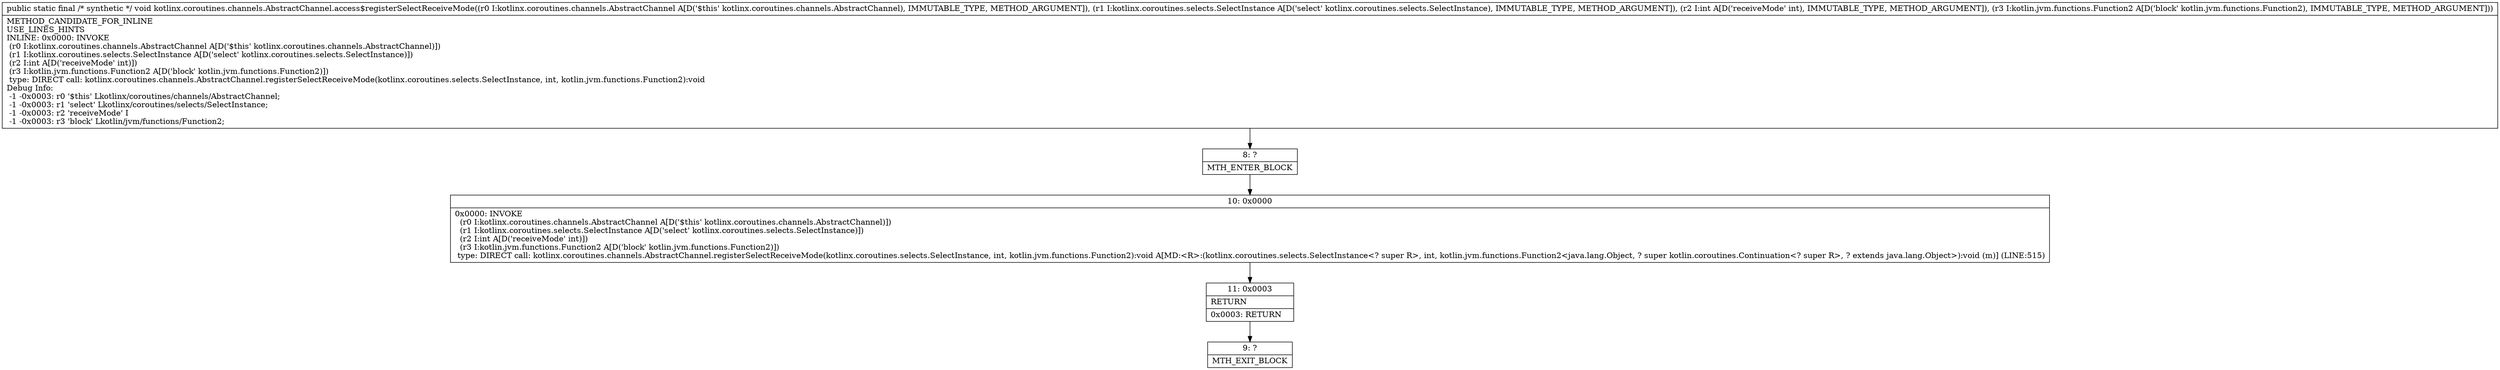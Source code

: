 digraph "CFG forkotlinx.coroutines.channels.AbstractChannel.access$registerSelectReceiveMode(Lkotlinx\/coroutines\/channels\/AbstractChannel;Lkotlinx\/coroutines\/selects\/SelectInstance;ILkotlin\/jvm\/functions\/Function2;)V" {
Node_8 [shape=record,label="{8\:\ ?|MTH_ENTER_BLOCK\l}"];
Node_10 [shape=record,label="{10\:\ 0x0000|0x0000: INVOKE  \l  (r0 I:kotlinx.coroutines.channels.AbstractChannel A[D('$this' kotlinx.coroutines.channels.AbstractChannel)])\l  (r1 I:kotlinx.coroutines.selects.SelectInstance A[D('select' kotlinx.coroutines.selects.SelectInstance)])\l  (r2 I:int A[D('receiveMode' int)])\l  (r3 I:kotlin.jvm.functions.Function2 A[D('block' kotlin.jvm.functions.Function2)])\l type: DIRECT call: kotlinx.coroutines.channels.AbstractChannel.registerSelectReceiveMode(kotlinx.coroutines.selects.SelectInstance, int, kotlin.jvm.functions.Function2):void A[MD:\<R\>:(kotlinx.coroutines.selects.SelectInstance\<? super R\>, int, kotlin.jvm.functions.Function2\<java.lang.Object, ? super kotlin.coroutines.Continuation\<? super R\>, ? extends java.lang.Object\>):void (m)] (LINE:515)\l}"];
Node_11 [shape=record,label="{11\:\ 0x0003|RETURN\l|0x0003: RETURN   \l}"];
Node_9 [shape=record,label="{9\:\ ?|MTH_EXIT_BLOCK\l}"];
MethodNode[shape=record,label="{public static final \/* synthetic *\/ void kotlinx.coroutines.channels.AbstractChannel.access$registerSelectReceiveMode((r0 I:kotlinx.coroutines.channels.AbstractChannel A[D('$this' kotlinx.coroutines.channels.AbstractChannel), IMMUTABLE_TYPE, METHOD_ARGUMENT]), (r1 I:kotlinx.coroutines.selects.SelectInstance A[D('select' kotlinx.coroutines.selects.SelectInstance), IMMUTABLE_TYPE, METHOD_ARGUMENT]), (r2 I:int A[D('receiveMode' int), IMMUTABLE_TYPE, METHOD_ARGUMENT]), (r3 I:kotlin.jvm.functions.Function2 A[D('block' kotlin.jvm.functions.Function2), IMMUTABLE_TYPE, METHOD_ARGUMENT]))  | METHOD_CANDIDATE_FOR_INLINE\lUSE_LINES_HINTS\lINLINE: 0x0000: INVOKE  \l  (r0 I:kotlinx.coroutines.channels.AbstractChannel A[D('$this' kotlinx.coroutines.channels.AbstractChannel)])\l  (r1 I:kotlinx.coroutines.selects.SelectInstance A[D('select' kotlinx.coroutines.selects.SelectInstance)])\l  (r2 I:int A[D('receiveMode' int)])\l  (r3 I:kotlin.jvm.functions.Function2 A[D('block' kotlin.jvm.functions.Function2)])\l type: DIRECT call: kotlinx.coroutines.channels.AbstractChannel.registerSelectReceiveMode(kotlinx.coroutines.selects.SelectInstance, int, kotlin.jvm.functions.Function2):void\lDebug Info:\l  \-1 \-0x0003: r0 '$this' Lkotlinx\/coroutines\/channels\/AbstractChannel;\l  \-1 \-0x0003: r1 'select' Lkotlinx\/coroutines\/selects\/SelectInstance;\l  \-1 \-0x0003: r2 'receiveMode' I\l  \-1 \-0x0003: r3 'block' Lkotlin\/jvm\/functions\/Function2;\l}"];
MethodNode -> Node_8;Node_8 -> Node_10;
Node_10 -> Node_11;
Node_11 -> Node_9;
}

